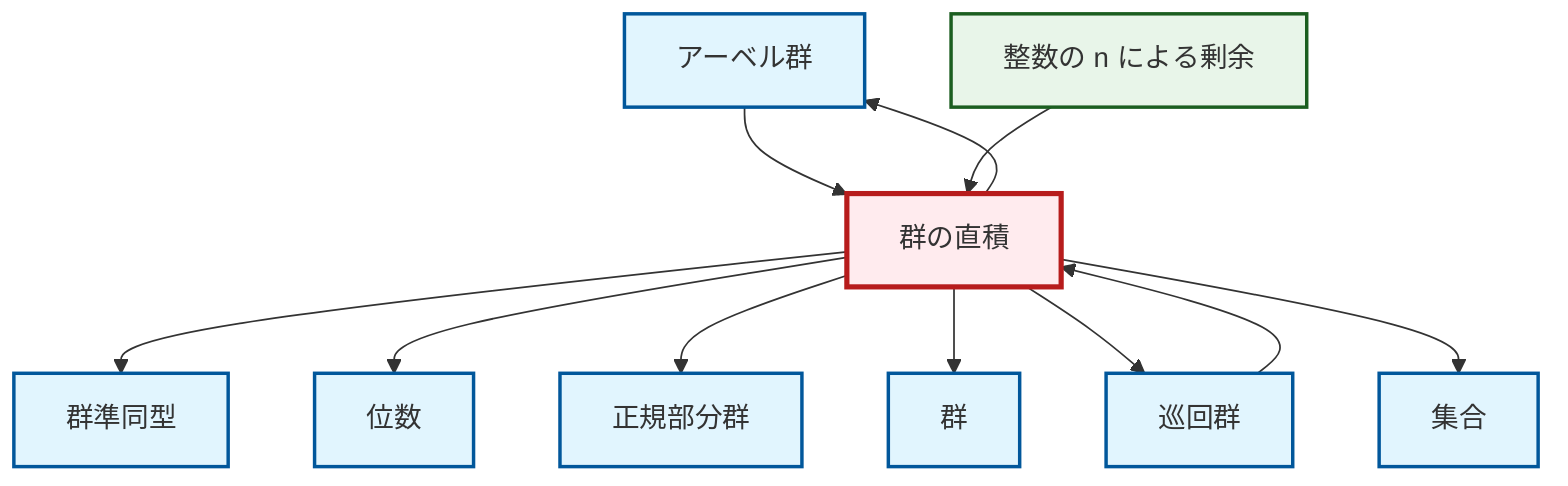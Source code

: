 graph TD
    classDef definition fill:#e1f5fe,stroke:#01579b,stroke-width:2px
    classDef theorem fill:#f3e5f5,stroke:#4a148c,stroke-width:2px
    classDef axiom fill:#fff3e0,stroke:#e65100,stroke-width:2px
    classDef example fill:#e8f5e9,stroke:#1b5e20,stroke-width:2px
    classDef current fill:#ffebee,stroke:#b71c1c,stroke-width:3px
    def-set["集合"]:::definition
    def-group["群"]:::definition
    def-abelian-group["アーベル群"]:::definition
    def-direct-product["群の直積"]:::definition
    def-homomorphism["群準同型"]:::definition
    ex-quotient-integers-mod-n["整数の n による剰余"]:::example
    def-cyclic-group["巡回群"]:::definition
    def-normal-subgroup["正規部分群"]:::definition
    def-order["位数"]:::definition
    def-direct-product --> def-homomorphism
    def-abelian-group --> def-direct-product
    ex-quotient-integers-mod-n --> def-direct-product
    def-direct-product --> def-order
    def-direct-product --> def-normal-subgroup
    def-direct-product --> def-group
    def-direct-product --> def-cyclic-group
    def-direct-product --> def-set
    def-cyclic-group --> def-direct-product
    def-direct-product --> def-abelian-group
    class def-direct-product current